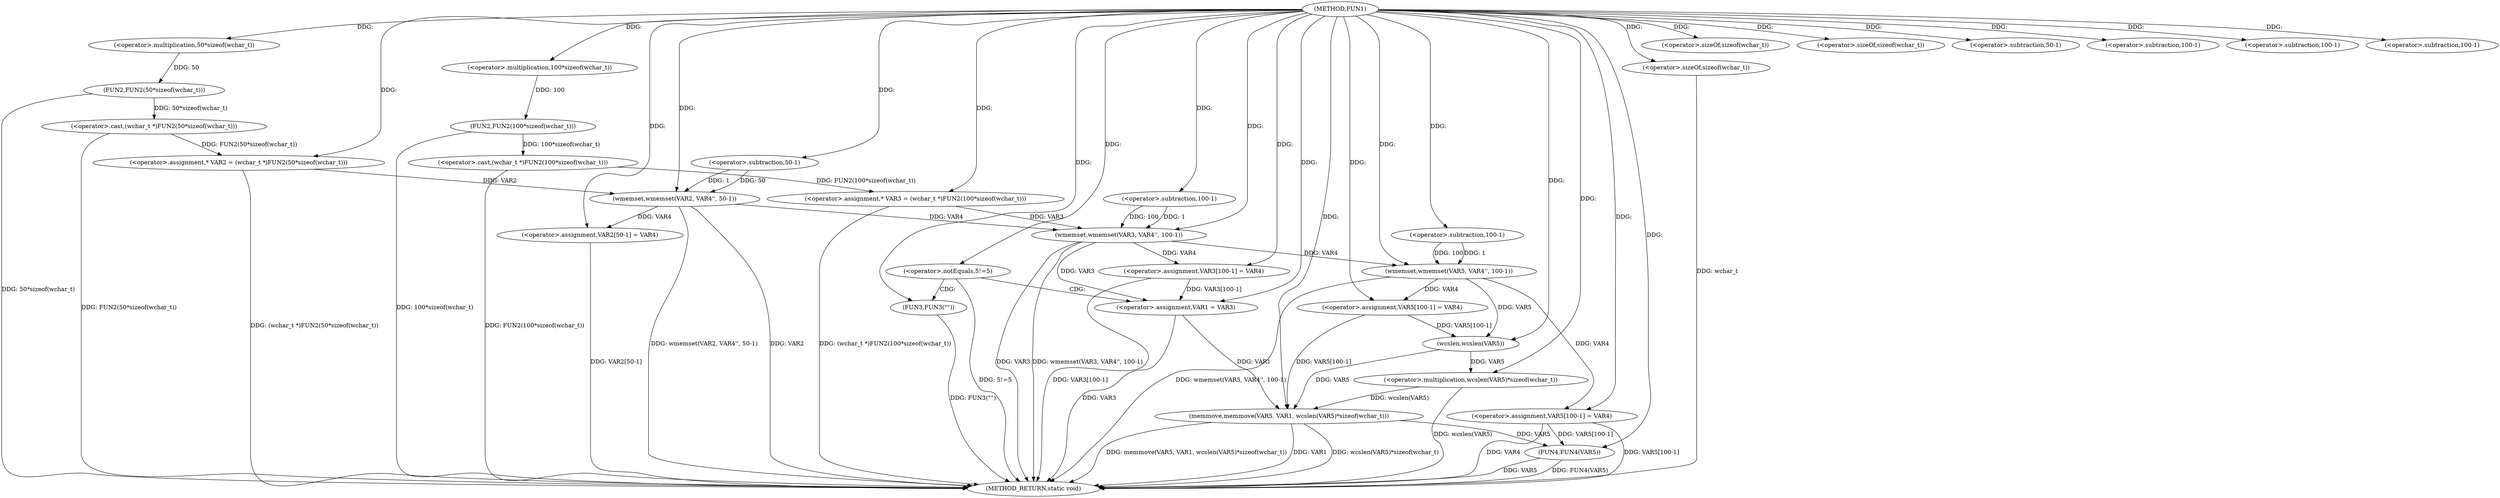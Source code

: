 digraph FUN1 {  
"1000100" [label = "(METHOD,FUN1)" ]
"1000193" [label = "(METHOD_RETURN,static void)" ]
"1000104" [label = "(<operator>.assignment,* VAR2 = (wchar_t *)FUN2(50*sizeof(wchar_t)))" ]
"1000106" [label = "(<operator>.cast,(wchar_t *)FUN2(50*sizeof(wchar_t)))" ]
"1000108" [label = "(FUN2,FUN2(50*sizeof(wchar_t)))" ]
"1000109" [label = "(<operator>.multiplication,50*sizeof(wchar_t))" ]
"1000111" [label = "(<operator>.sizeOf,sizeof(wchar_t))" ]
"1000114" [label = "(<operator>.assignment,* VAR3 = (wchar_t *)FUN2(100*sizeof(wchar_t)))" ]
"1000116" [label = "(<operator>.cast,(wchar_t *)FUN2(100*sizeof(wchar_t)))" ]
"1000118" [label = "(FUN2,FUN2(100*sizeof(wchar_t)))" ]
"1000119" [label = "(<operator>.multiplication,100*sizeof(wchar_t))" ]
"1000121" [label = "(<operator>.sizeOf,sizeof(wchar_t))" ]
"1000123" [label = "(wmemset,wmemset(VAR2, VAR4'', 50-1))" ]
"1000126" [label = "(<operator>.subtraction,50-1)" ]
"1000129" [label = "(<operator>.assignment,VAR2[50-1] = VAR4)" ]
"1000132" [label = "(<operator>.subtraction,50-1)" ]
"1000136" [label = "(wmemset,wmemset(VAR3, VAR4'', 100-1))" ]
"1000139" [label = "(<operator>.subtraction,100-1)" ]
"1000142" [label = "(<operator>.assignment,VAR3[100-1] = VAR4)" ]
"1000145" [label = "(<operator>.subtraction,100-1)" ]
"1000150" [label = "(<operator>.notEquals,5!=5)" ]
"1000154" [label = "(FUN3,FUN3(\"\"))" ]
"1000158" [label = "(<operator>.assignment,VAR1 = VAR3)" ]
"1000163" [label = "(wmemset,wmemset(VAR5, VAR4'', 100-1))" ]
"1000166" [label = "(<operator>.subtraction,100-1)" ]
"1000169" [label = "(<operator>.assignment,VAR5[100-1] = VAR4)" ]
"1000172" [label = "(<operator>.subtraction,100-1)" ]
"1000176" [label = "(memmove,memmove(VAR5, VAR1, wcslen(VAR5)*sizeof(wchar_t)))" ]
"1000179" [label = "(<operator>.multiplication,wcslen(VAR5)*sizeof(wchar_t))" ]
"1000180" [label = "(wcslen,wcslen(VAR5))" ]
"1000182" [label = "(<operator>.sizeOf,sizeof(wchar_t))" ]
"1000184" [label = "(<operator>.assignment,VAR5[100-1] = VAR4)" ]
"1000187" [label = "(<operator>.subtraction,100-1)" ]
"1000191" [label = "(FUN4,FUN4(VAR5))" ]
  "1000129" -> "1000193"  [ label = "DDG: VAR2[50-1]"] 
  "1000106" -> "1000193"  [ label = "DDG: FUN2(50*sizeof(wchar_t))"] 
  "1000184" -> "1000193"  [ label = "DDG: VAR5[100-1]"] 
  "1000184" -> "1000193"  [ label = "DDG: VAR4"] 
  "1000176" -> "1000193"  [ label = "DDG: memmove(VAR5, VAR1, wcslen(VAR5)*sizeof(wchar_t))"] 
  "1000116" -> "1000193"  [ label = "DDG: FUN2(100*sizeof(wchar_t))"] 
  "1000154" -> "1000193"  [ label = "DDG: FUN3(\"\")"] 
  "1000150" -> "1000193"  [ label = "DDG: 5!=5"] 
  "1000118" -> "1000193"  [ label = "DDG: 100*sizeof(wchar_t)"] 
  "1000163" -> "1000193"  [ label = "DDG: wmemset(VAR5, VAR4'', 100-1)"] 
  "1000123" -> "1000193"  [ label = "DDG: VAR2"] 
  "1000176" -> "1000193"  [ label = "DDG: VAR1"] 
  "1000176" -> "1000193"  [ label = "DDG: wcslen(VAR5)*sizeof(wchar_t)"] 
  "1000158" -> "1000193"  [ label = "DDG: VAR3"] 
  "1000123" -> "1000193"  [ label = "DDG: wmemset(VAR2, VAR4'', 50-1)"] 
  "1000191" -> "1000193"  [ label = "DDG: FUN4(VAR5)"] 
  "1000179" -> "1000193"  [ label = "DDG: wcslen(VAR5)"] 
  "1000142" -> "1000193"  [ label = "DDG: VAR3[100-1]"] 
  "1000136" -> "1000193"  [ label = "DDG: wmemset(VAR3, VAR4'', 100-1)"] 
  "1000114" -> "1000193"  [ label = "DDG: (wchar_t *)FUN2(100*sizeof(wchar_t))"] 
  "1000182" -> "1000193"  [ label = "DDG: wchar_t"] 
  "1000191" -> "1000193"  [ label = "DDG: VAR5"] 
  "1000136" -> "1000193"  [ label = "DDG: VAR3"] 
  "1000104" -> "1000193"  [ label = "DDG: (wchar_t *)FUN2(50*sizeof(wchar_t))"] 
  "1000108" -> "1000193"  [ label = "DDG: 50*sizeof(wchar_t)"] 
  "1000106" -> "1000104"  [ label = "DDG: FUN2(50*sizeof(wchar_t))"] 
  "1000100" -> "1000104"  [ label = "DDG: "] 
  "1000108" -> "1000106"  [ label = "DDG: 50*sizeof(wchar_t)"] 
  "1000109" -> "1000108"  [ label = "DDG: 50"] 
  "1000100" -> "1000109"  [ label = "DDG: "] 
  "1000100" -> "1000111"  [ label = "DDG: "] 
  "1000116" -> "1000114"  [ label = "DDG: FUN2(100*sizeof(wchar_t))"] 
  "1000100" -> "1000114"  [ label = "DDG: "] 
  "1000118" -> "1000116"  [ label = "DDG: 100*sizeof(wchar_t)"] 
  "1000119" -> "1000118"  [ label = "DDG: 100"] 
  "1000100" -> "1000119"  [ label = "DDG: "] 
  "1000100" -> "1000121"  [ label = "DDG: "] 
  "1000104" -> "1000123"  [ label = "DDG: VAR2"] 
  "1000100" -> "1000123"  [ label = "DDG: "] 
  "1000126" -> "1000123"  [ label = "DDG: 50"] 
  "1000126" -> "1000123"  [ label = "DDG: 1"] 
  "1000100" -> "1000126"  [ label = "DDG: "] 
  "1000123" -> "1000129"  [ label = "DDG: VAR4"] 
  "1000100" -> "1000129"  [ label = "DDG: "] 
  "1000100" -> "1000132"  [ label = "DDG: "] 
  "1000114" -> "1000136"  [ label = "DDG: VAR3"] 
  "1000100" -> "1000136"  [ label = "DDG: "] 
  "1000123" -> "1000136"  [ label = "DDG: VAR4"] 
  "1000139" -> "1000136"  [ label = "DDG: 100"] 
  "1000139" -> "1000136"  [ label = "DDG: 1"] 
  "1000100" -> "1000139"  [ label = "DDG: "] 
  "1000136" -> "1000142"  [ label = "DDG: VAR4"] 
  "1000100" -> "1000142"  [ label = "DDG: "] 
  "1000100" -> "1000145"  [ label = "DDG: "] 
  "1000100" -> "1000150"  [ label = "DDG: "] 
  "1000100" -> "1000154"  [ label = "DDG: "] 
  "1000142" -> "1000158"  [ label = "DDG: VAR3[100-1]"] 
  "1000136" -> "1000158"  [ label = "DDG: VAR3"] 
  "1000100" -> "1000158"  [ label = "DDG: "] 
  "1000100" -> "1000163"  [ label = "DDG: "] 
  "1000136" -> "1000163"  [ label = "DDG: VAR4"] 
  "1000166" -> "1000163"  [ label = "DDG: 100"] 
  "1000166" -> "1000163"  [ label = "DDG: 1"] 
  "1000100" -> "1000166"  [ label = "DDG: "] 
  "1000163" -> "1000169"  [ label = "DDG: VAR4"] 
  "1000100" -> "1000169"  [ label = "DDG: "] 
  "1000100" -> "1000172"  [ label = "DDG: "] 
  "1000180" -> "1000176"  [ label = "DDG: VAR5"] 
  "1000169" -> "1000176"  [ label = "DDG: VAR5[100-1]"] 
  "1000100" -> "1000176"  [ label = "DDG: "] 
  "1000158" -> "1000176"  [ label = "DDG: VAR1"] 
  "1000179" -> "1000176"  [ label = "DDG: wcslen(VAR5)"] 
  "1000180" -> "1000179"  [ label = "DDG: VAR5"] 
  "1000163" -> "1000180"  [ label = "DDG: VAR5"] 
  "1000169" -> "1000180"  [ label = "DDG: VAR5[100-1]"] 
  "1000100" -> "1000180"  [ label = "DDG: "] 
  "1000100" -> "1000179"  [ label = "DDG: "] 
  "1000100" -> "1000182"  [ label = "DDG: "] 
  "1000100" -> "1000184"  [ label = "DDG: "] 
  "1000163" -> "1000184"  [ label = "DDG: VAR4"] 
  "1000100" -> "1000187"  [ label = "DDG: "] 
  "1000184" -> "1000191"  [ label = "DDG: VAR5[100-1]"] 
  "1000176" -> "1000191"  [ label = "DDG: VAR5"] 
  "1000100" -> "1000191"  [ label = "DDG: "] 
  "1000150" -> "1000154"  [ label = "CDG: "] 
  "1000150" -> "1000158"  [ label = "CDG: "] 
}
